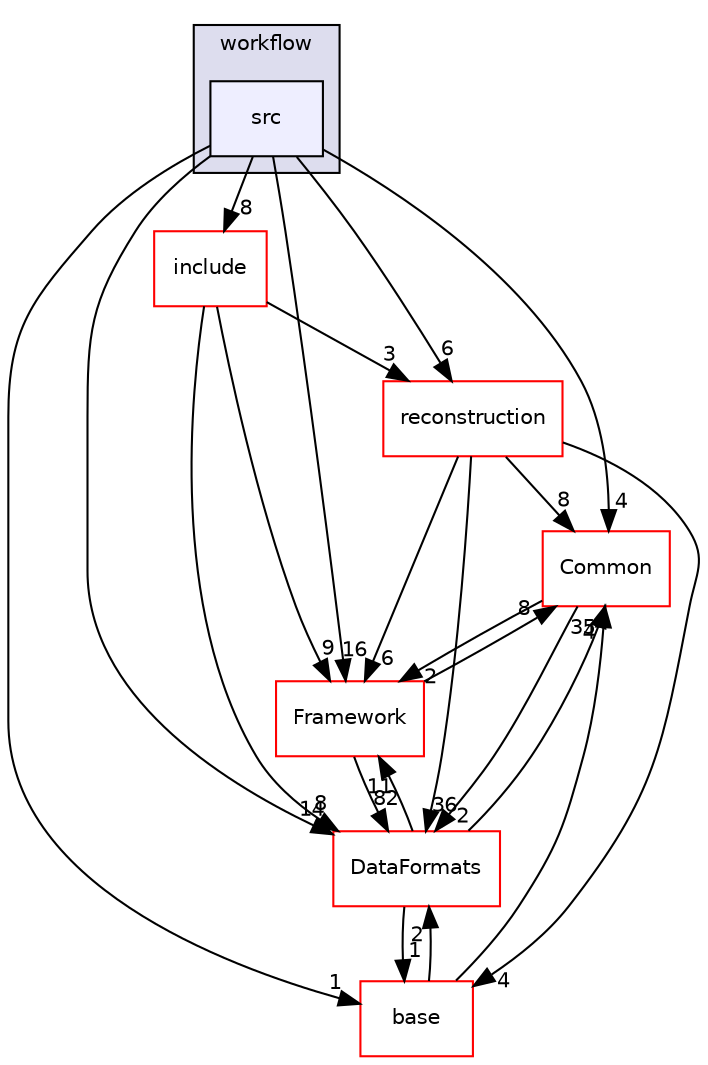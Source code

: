 digraph "/home/travis/build/AliceO2Group/AliceO2/Detectors/ITSMFT/common/workflow/src" {
  bgcolor=transparent;
  compound=true
  node [ fontsize="10", fontname="Helvetica"];
  edge [ labelfontsize="10", labelfontname="Helvetica"];
  subgraph clusterdir_cd7d5e2598ca22d0234e65e7e58f6fe3 {
    graph [ bgcolor="#ddddee", pencolor="black", label="workflow" fontname="Helvetica", fontsize="10", URL="dir_cd7d5e2598ca22d0234e65e7e58f6fe3.html"]
  dir_98223cd4f657b249d6dd7fcd39e2d94b [shape=box, label="src", style="filled", fillcolor="#eeeeff", pencolor="black", URL="dir_98223cd4f657b249d6dd7fcd39e2d94b.html"];
  }
  dir_ddb3898f7e3847431eff59fd5513b916 [shape=box label="include" color="red" URL="dir_ddb3898f7e3847431eff59fd5513b916.html"];
  dir_2174d8cbbd82d5c404dd04814f845a3a [shape=box label="reconstruction" color="red" URL="dir_2174d8cbbd82d5c404dd04814f845a3a.html"];
  dir_4ab6b4cc6a7edbff49100e9123df213f [shape=box label="Common" color="red" URL="dir_4ab6b4cc6a7edbff49100e9123df213f.html"];
  dir_7c9998090bca7c4aa89c05dd66fe73f5 [shape=box label="base" color="red" URL="dir_7c9998090bca7c4aa89c05dd66fe73f5.html"];
  dir_bcbb2cf9a3d3d83e5515c82071a07177 [shape=box label="Framework" color="red" URL="dir_bcbb2cf9a3d3d83e5515c82071a07177.html"];
  dir_2171f7ec022c5423887b07c69b2f5b48 [shape=box label="DataFormats" color="red" URL="dir_2171f7ec022c5423887b07c69b2f5b48.html"];
  dir_ddb3898f7e3847431eff59fd5513b916->dir_2174d8cbbd82d5c404dd04814f845a3a [headlabel="3", labeldistance=1.5 headhref="dir_000491_000361.html"];
  dir_ddb3898f7e3847431eff59fd5513b916->dir_bcbb2cf9a3d3d83e5515c82071a07177 [headlabel="9", labeldistance=1.5 headhref="dir_000491_000013.html"];
  dir_ddb3898f7e3847431eff59fd5513b916->dir_2171f7ec022c5423887b07c69b2f5b48 [headlabel="8", labeldistance=1.5 headhref="dir_000491_000076.html"];
  dir_2174d8cbbd82d5c404dd04814f845a3a->dir_4ab6b4cc6a7edbff49100e9123df213f [headlabel="8", labeldistance=1.5 headhref="dir_000361_000027.html"];
  dir_2174d8cbbd82d5c404dd04814f845a3a->dir_7c9998090bca7c4aa89c05dd66fe73f5 [headlabel="4", labeldistance=1.5 headhref="dir_000361_000476.html"];
  dir_2174d8cbbd82d5c404dd04814f845a3a->dir_bcbb2cf9a3d3d83e5515c82071a07177 [headlabel="6", labeldistance=1.5 headhref="dir_000361_000013.html"];
  dir_2174d8cbbd82d5c404dd04814f845a3a->dir_2171f7ec022c5423887b07c69b2f5b48 [headlabel="36", labeldistance=1.5 headhref="dir_000361_000076.html"];
  dir_4ab6b4cc6a7edbff49100e9123df213f->dir_bcbb2cf9a3d3d83e5515c82071a07177 [headlabel="2", labeldistance=1.5 headhref="dir_000027_000013.html"];
  dir_4ab6b4cc6a7edbff49100e9123df213f->dir_2171f7ec022c5423887b07c69b2f5b48 [headlabel="2", labeldistance=1.5 headhref="dir_000027_000076.html"];
  dir_7c9998090bca7c4aa89c05dd66fe73f5->dir_4ab6b4cc6a7edbff49100e9123df213f [headlabel="4", labeldistance=1.5 headhref="dir_000476_000027.html"];
  dir_7c9998090bca7c4aa89c05dd66fe73f5->dir_2171f7ec022c5423887b07c69b2f5b48 [headlabel="2", labeldistance=1.5 headhref="dir_000476_000076.html"];
  dir_98223cd4f657b249d6dd7fcd39e2d94b->dir_ddb3898f7e3847431eff59fd5513b916 [headlabel="8", labeldistance=1.5 headhref="dir_000493_000491.html"];
  dir_98223cd4f657b249d6dd7fcd39e2d94b->dir_2174d8cbbd82d5c404dd04814f845a3a [headlabel="6", labeldistance=1.5 headhref="dir_000493_000361.html"];
  dir_98223cd4f657b249d6dd7fcd39e2d94b->dir_4ab6b4cc6a7edbff49100e9123df213f [headlabel="4", labeldistance=1.5 headhref="dir_000493_000027.html"];
  dir_98223cd4f657b249d6dd7fcd39e2d94b->dir_7c9998090bca7c4aa89c05dd66fe73f5 [headlabel="1", labeldistance=1.5 headhref="dir_000493_000476.html"];
  dir_98223cd4f657b249d6dd7fcd39e2d94b->dir_bcbb2cf9a3d3d83e5515c82071a07177 [headlabel="16", labeldistance=1.5 headhref="dir_000493_000013.html"];
  dir_98223cd4f657b249d6dd7fcd39e2d94b->dir_2171f7ec022c5423887b07c69b2f5b48 [headlabel="14", labeldistance=1.5 headhref="dir_000493_000076.html"];
  dir_bcbb2cf9a3d3d83e5515c82071a07177->dir_4ab6b4cc6a7edbff49100e9123df213f [headlabel="8", labeldistance=1.5 headhref="dir_000013_000027.html"];
  dir_bcbb2cf9a3d3d83e5515c82071a07177->dir_2171f7ec022c5423887b07c69b2f5b48 [headlabel="82", labeldistance=1.5 headhref="dir_000013_000076.html"];
  dir_2171f7ec022c5423887b07c69b2f5b48->dir_4ab6b4cc6a7edbff49100e9123df213f [headlabel="35", labeldistance=1.5 headhref="dir_000076_000027.html"];
  dir_2171f7ec022c5423887b07c69b2f5b48->dir_7c9998090bca7c4aa89c05dd66fe73f5 [headlabel="1", labeldistance=1.5 headhref="dir_000076_000476.html"];
  dir_2171f7ec022c5423887b07c69b2f5b48->dir_bcbb2cf9a3d3d83e5515c82071a07177 [headlabel="11", labeldistance=1.5 headhref="dir_000076_000013.html"];
}
